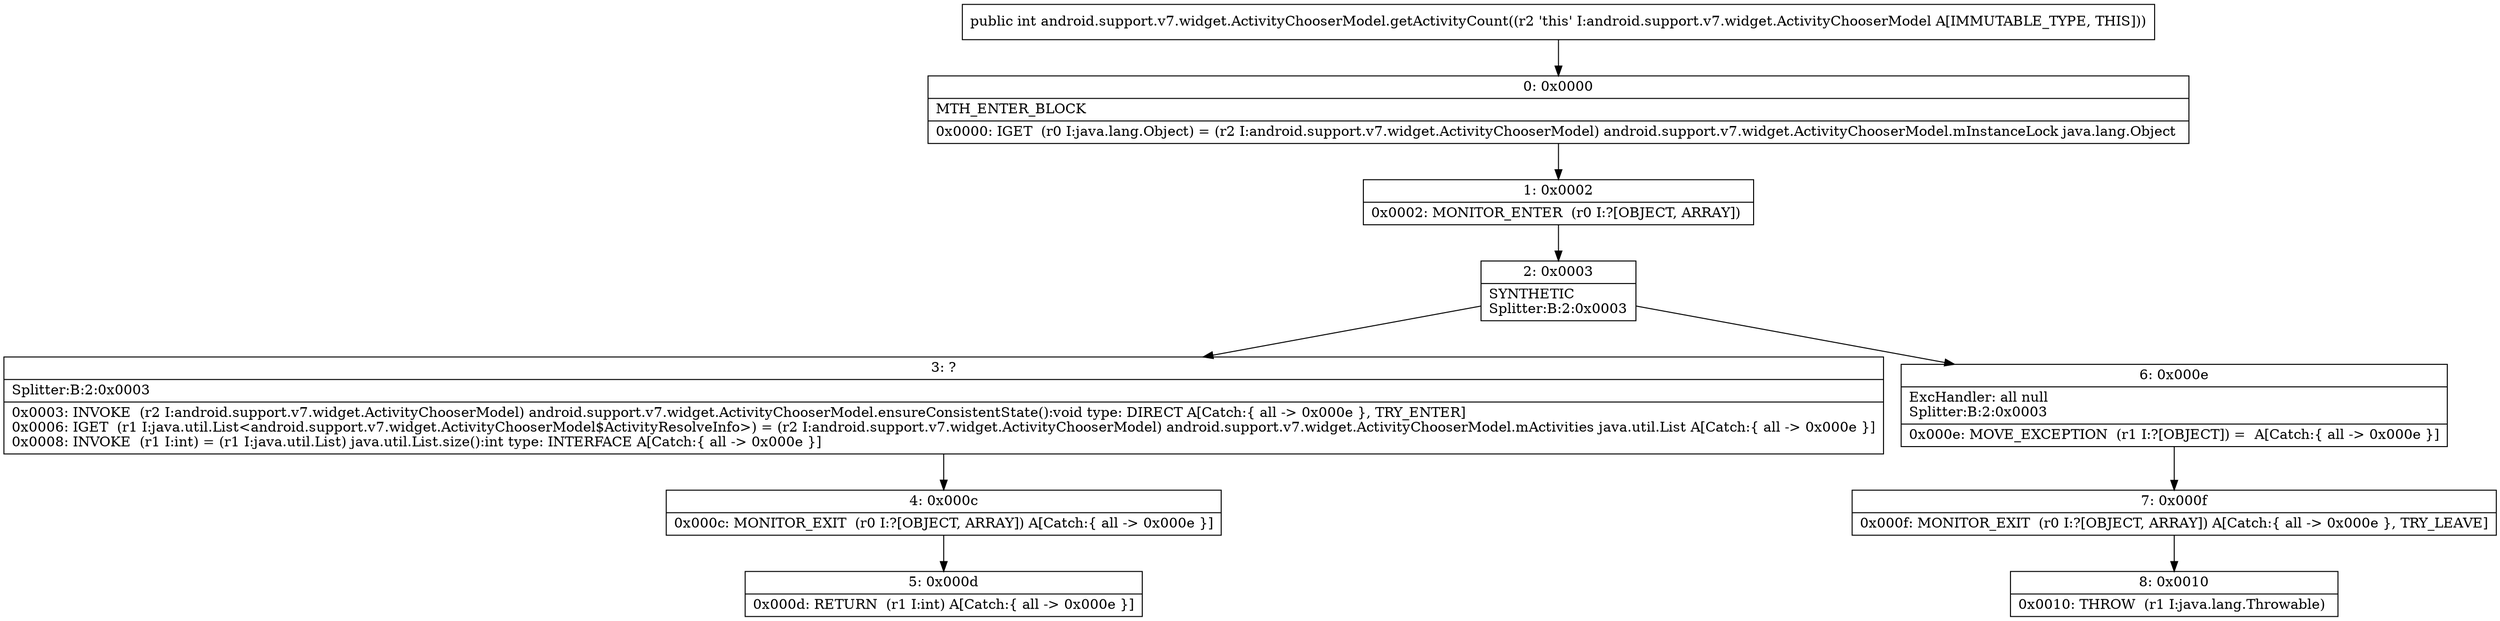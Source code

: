 digraph "CFG forandroid.support.v7.widget.ActivityChooserModel.getActivityCount()I" {
Node_0 [shape=record,label="{0\:\ 0x0000|MTH_ENTER_BLOCK\l|0x0000: IGET  (r0 I:java.lang.Object) = (r2 I:android.support.v7.widget.ActivityChooserModel) android.support.v7.widget.ActivityChooserModel.mInstanceLock java.lang.Object \l}"];
Node_1 [shape=record,label="{1\:\ 0x0002|0x0002: MONITOR_ENTER  (r0 I:?[OBJECT, ARRAY]) \l}"];
Node_2 [shape=record,label="{2\:\ 0x0003|SYNTHETIC\lSplitter:B:2:0x0003\l}"];
Node_3 [shape=record,label="{3\:\ ?|Splitter:B:2:0x0003\l|0x0003: INVOKE  (r2 I:android.support.v7.widget.ActivityChooserModel) android.support.v7.widget.ActivityChooserModel.ensureConsistentState():void type: DIRECT A[Catch:\{ all \-\> 0x000e \}, TRY_ENTER]\l0x0006: IGET  (r1 I:java.util.List\<android.support.v7.widget.ActivityChooserModel$ActivityResolveInfo\>) = (r2 I:android.support.v7.widget.ActivityChooserModel) android.support.v7.widget.ActivityChooserModel.mActivities java.util.List A[Catch:\{ all \-\> 0x000e \}]\l0x0008: INVOKE  (r1 I:int) = (r1 I:java.util.List) java.util.List.size():int type: INTERFACE A[Catch:\{ all \-\> 0x000e \}]\l}"];
Node_4 [shape=record,label="{4\:\ 0x000c|0x000c: MONITOR_EXIT  (r0 I:?[OBJECT, ARRAY]) A[Catch:\{ all \-\> 0x000e \}]\l}"];
Node_5 [shape=record,label="{5\:\ 0x000d|0x000d: RETURN  (r1 I:int) A[Catch:\{ all \-\> 0x000e \}]\l}"];
Node_6 [shape=record,label="{6\:\ 0x000e|ExcHandler: all null\lSplitter:B:2:0x0003\l|0x000e: MOVE_EXCEPTION  (r1 I:?[OBJECT]) =  A[Catch:\{ all \-\> 0x000e \}]\l}"];
Node_7 [shape=record,label="{7\:\ 0x000f|0x000f: MONITOR_EXIT  (r0 I:?[OBJECT, ARRAY]) A[Catch:\{ all \-\> 0x000e \}, TRY_LEAVE]\l}"];
Node_8 [shape=record,label="{8\:\ 0x0010|0x0010: THROW  (r1 I:java.lang.Throwable) \l}"];
MethodNode[shape=record,label="{public int android.support.v7.widget.ActivityChooserModel.getActivityCount((r2 'this' I:android.support.v7.widget.ActivityChooserModel A[IMMUTABLE_TYPE, THIS])) }"];
MethodNode -> Node_0;
Node_0 -> Node_1;
Node_1 -> Node_2;
Node_2 -> Node_3;
Node_2 -> Node_6;
Node_3 -> Node_4;
Node_4 -> Node_5;
Node_6 -> Node_7;
Node_7 -> Node_8;
}

